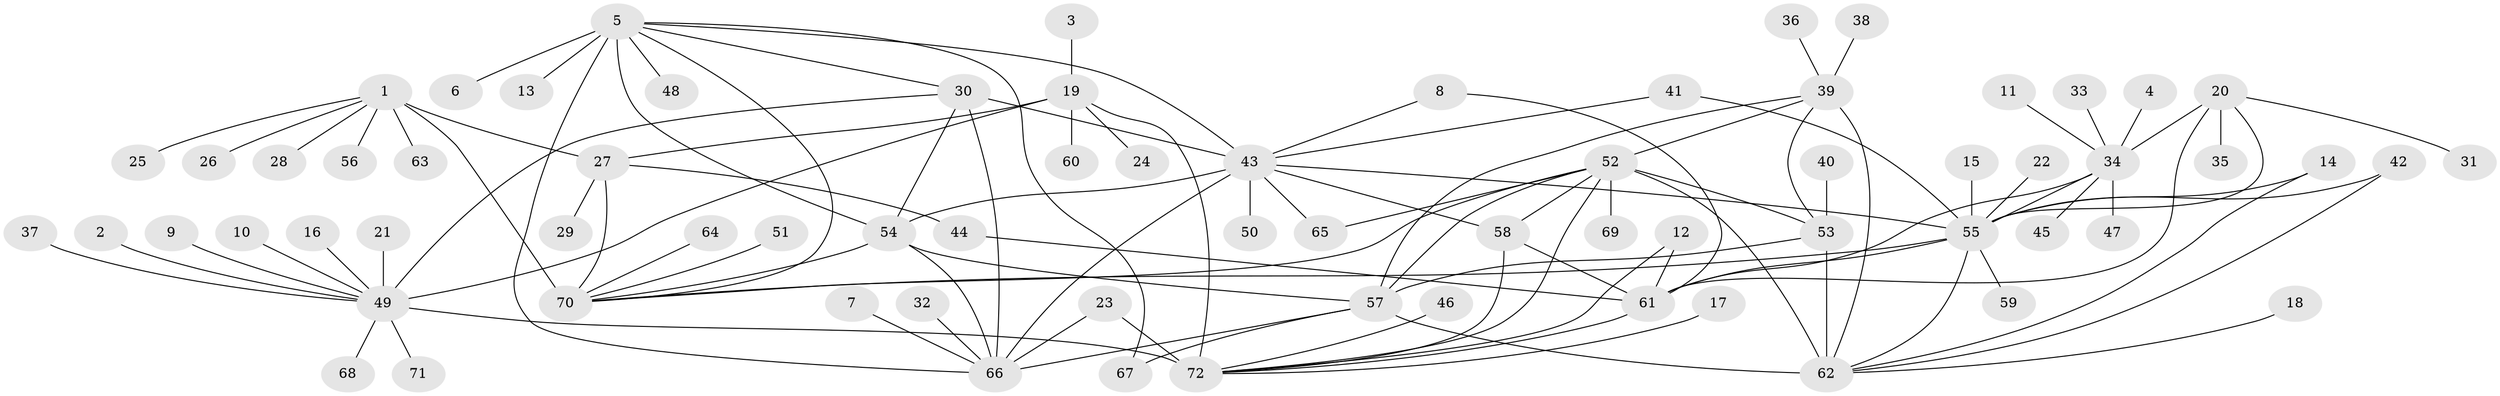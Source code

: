 // original degree distribution, {11: 0.02097902097902098, 9: 0.07692307692307693, 12: 0.02097902097902098, 8: 0.027972027972027972, 10: 0.04195804195804196, 14: 0.006993006993006993, 13: 0.013986013986013986, 6: 0.013986013986013986, 7: 0.02097902097902098, 3: 0.03496503496503497, 5: 0.006993006993006993, 1: 0.5804195804195804, 2: 0.13286713286713286}
// Generated by graph-tools (version 1.1) at 2025/02/03/09/25 03:02:39]
// undirected, 72 vertices, 108 edges
graph export_dot {
graph [start="1"]
  node [color=gray90,style=filled];
  1;
  2;
  3;
  4;
  5;
  6;
  7;
  8;
  9;
  10;
  11;
  12;
  13;
  14;
  15;
  16;
  17;
  18;
  19;
  20;
  21;
  22;
  23;
  24;
  25;
  26;
  27;
  28;
  29;
  30;
  31;
  32;
  33;
  34;
  35;
  36;
  37;
  38;
  39;
  40;
  41;
  42;
  43;
  44;
  45;
  46;
  47;
  48;
  49;
  50;
  51;
  52;
  53;
  54;
  55;
  56;
  57;
  58;
  59;
  60;
  61;
  62;
  63;
  64;
  65;
  66;
  67;
  68;
  69;
  70;
  71;
  72;
  1 -- 25 [weight=1.0];
  1 -- 26 [weight=1.0];
  1 -- 27 [weight=4.0];
  1 -- 28 [weight=1.0];
  1 -- 56 [weight=1.0];
  1 -- 63 [weight=1.0];
  1 -- 70 [weight=8.0];
  2 -- 49 [weight=1.0];
  3 -- 19 [weight=1.0];
  4 -- 34 [weight=1.0];
  5 -- 6 [weight=1.0];
  5 -- 13 [weight=1.0];
  5 -- 30 [weight=1.0];
  5 -- 43 [weight=1.0];
  5 -- 48 [weight=1.0];
  5 -- 54 [weight=1.0];
  5 -- 66 [weight=3.0];
  5 -- 67 [weight=1.0];
  5 -- 70 [weight=1.0];
  7 -- 66 [weight=1.0];
  8 -- 43 [weight=1.0];
  8 -- 61 [weight=1.0];
  9 -- 49 [weight=1.0];
  10 -- 49 [weight=1.0];
  11 -- 34 [weight=1.0];
  12 -- 61 [weight=1.0];
  12 -- 72 [weight=1.0];
  14 -- 55 [weight=1.0];
  14 -- 62 [weight=1.0];
  15 -- 55 [weight=1.0];
  16 -- 49 [weight=1.0];
  17 -- 72 [weight=1.0];
  18 -- 62 [weight=1.0];
  19 -- 24 [weight=1.0];
  19 -- 27 [weight=1.0];
  19 -- 49 [weight=3.0];
  19 -- 60 [weight=1.0];
  19 -- 72 [weight=3.0];
  20 -- 31 [weight=1.0];
  20 -- 34 [weight=2.0];
  20 -- 35 [weight=1.0];
  20 -- 55 [weight=2.0];
  20 -- 61 [weight=2.0];
  21 -- 49 [weight=1.0];
  22 -- 55 [weight=1.0];
  23 -- 66 [weight=1.0];
  23 -- 72 [weight=1.0];
  27 -- 29 [weight=1.0];
  27 -- 44 [weight=1.0];
  27 -- 70 [weight=2.0];
  30 -- 43 [weight=1.0];
  30 -- 49 [weight=1.0];
  30 -- 54 [weight=1.0];
  30 -- 66 [weight=3.0];
  32 -- 66 [weight=1.0];
  33 -- 34 [weight=1.0];
  34 -- 45 [weight=1.0];
  34 -- 47 [weight=1.0];
  34 -- 55 [weight=4.0];
  34 -- 61 [weight=4.0];
  36 -- 39 [weight=1.0];
  37 -- 49 [weight=1.0];
  38 -- 39 [weight=1.0];
  39 -- 52 [weight=1.0];
  39 -- 53 [weight=1.0];
  39 -- 57 [weight=1.0];
  39 -- 62 [weight=3.0];
  40 -- 53 [weight=1.0];
  41 -- 43 [weight=1.0];
  41 -- 55 [weight=1.0];
  42 -- 55 [weight=1.0];
  42 -- 62 [weight=1.0];
  43 -- 50 [weight=1.0];
  43 -- 54 [weight=1.0];
  43 -- 55 [weight=1.0];
  43 -- 58 [weight=1.0];
  43 -- 65 [weight=1.0];
  43 -- 66 [weight=3.0];
  44 -- 61 [weight=1.0];
  46 -- 72 [weight=1.0];
  49 -- 68 [weight=1.0];
  49 -- 71 [weight=1.0];
  49 -- 72 [weight=9.0];
  51 -- 70 [weight=1.0];
  52 -- 53 [weight=1.0];
  52 -- 57 [weight=1.0];
  52 -- 58 [weight=1.0];
  52 -- 62 [weight=3.0];
  52 -- 65 [weight=1.0];
  52 -- 69 [weight=1.0];
  52 -- 70 [weight=1.0];
  52 -- 72 [weight=1.0];
  53 -- 57 [weight=1.0];
  53 -- 62 [weight=3.0];
  54 -- 57 [weight=1.0];
  54 -- 66 [weight=3.0];
  54 -- 70 [weight=1.0];
  55 -- 59 [weight=1.0];
  55 -- 61 [weight=4.0];
  55 -- 62 [weight=1.0];
  55 -- 70 [weight=1.0];
  57 -- 62 [weight=3.0];
  57 -- 66 [weight=1.0];
  57 -- 67 [weight=1.0];
  58 -- 61 [weight=1.0];
  58 -- 72 [weight=1.0];
  61 -- 72 [weight=1.0];
  64 -- 70 [weight=1.0];
}
